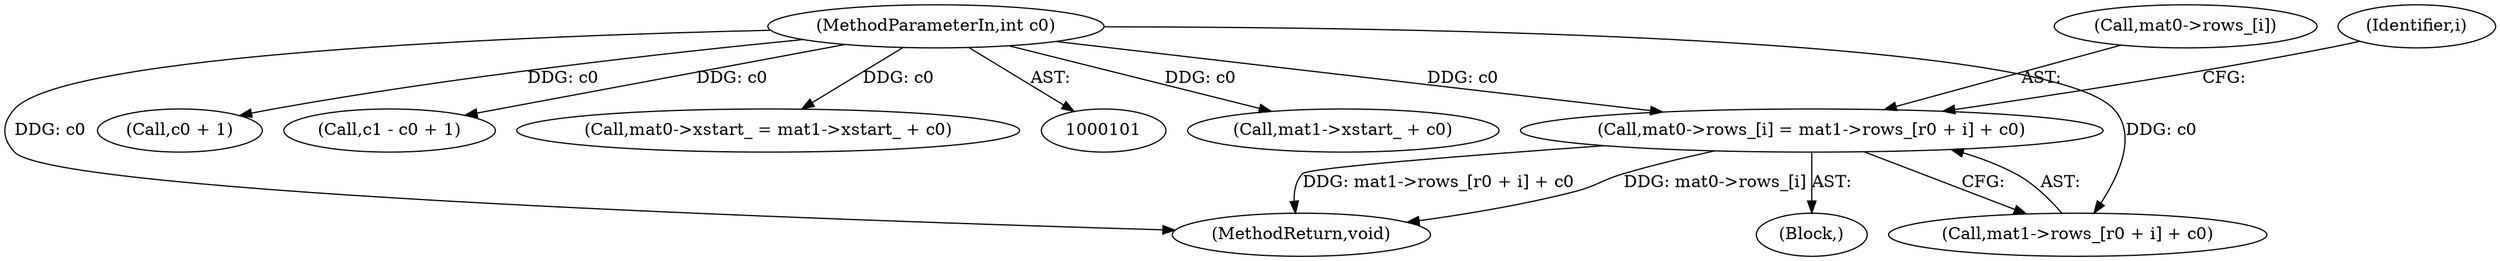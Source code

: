 digraph "0_jasper_d42b2388f7f8e0332c846675133acea151fc557a_17@pointer" {
"1000207" [label="(Call,mat0->rows_[i] = mat1->rows_[r0 + i] + c0)"];
"1000105" [label="(MethodParameterIn,int c0)"];
"1000226" [label="(Call,mat1->xstart_ + c0)"];
"1000262" [label="(MethodReturn,void)"];
"1000171" [label="(Call,c0 + 1)"];
"1000206" [label="(Block,)"];
"1000105" [label="(MethodParameterIn,int c0)"];
"1000207" [label="(Call,mat0->rows_[i] = mat1->rows_[r0 + i] + c0)"];
"1000208" [label="(Call,mat0->rows_[i])"];
"1000213" [label="(Call,mat1->rows_[r0 + i] + c0)"];
"1000169" [label="(Call,c1 - c0 + 1)"];
"1000205" [label="(Identifier,i)"];
"1000222" [label="(Call,mat0->xstart_ = mat1->xstart_ + c0)"];
"1000207" -> "1000206"  [label="AST: "];
"1000207" -> "1000213"  [label="CFG: "];
"1000208" -> "1000207"  [label="AST: "];
"1000213" -> "1000207"  [label="AST: "];
"1000205" -> "1000207"  [label="CFG: "];
"1000207" -> "1000262"  [label="DDG: mat1->rows_[r0 + i] + c0"];
"1000207" -> "1000262"  [label="DDG: mat0->rows_[i]"];
"1000105" -> "1000207"  [label="DDG: c0"];
"1000105" -> "1000101"  [label="AST: "];
"1000105" -> "1000262"  [label="DDG: c0"];
"1000105" -> "1000169"  [label="DDG: c0"];
"1000105" -> "1000171"  [label="DDG: c0"];
"1000105" -> "1000213"  [label="DDG: c0"];
"1000105" -> "1000222"  [label="DDG: c0"];
"1000105" -> "1000226"  [label="DDG: c0"];
}
